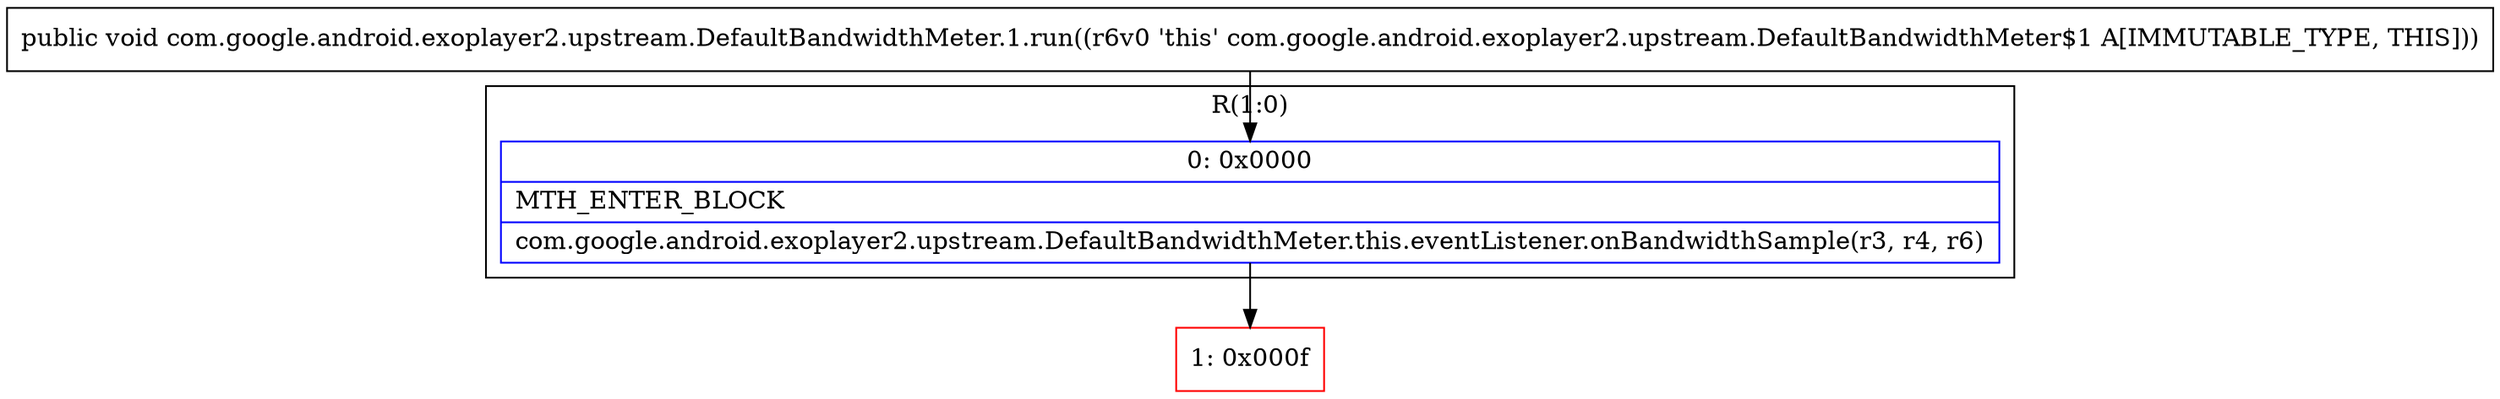digraph "CFG forcom.google.android.exoplayer2.upstream.DefaultBandwidthMeter.1.run()V" {
subgraph cluster_Region_527937153 {
label = "R(1:0)";
node [shape=record,color=blue];
Node_0 [shape=record,label="{0\:\ 0x0000|MTH_ENTER_BLOCK\l|com.google.android.exoplayer2.upstream.DefaultBandwidthMeter.this.eventListener.onBandwidthSample(r3, r4, r6)\l}"];
}
Node_1 [shape=record,color=red,label="{1\:\ 0x000f}"];
MethodNode[shape=record,label="{public void com.google.android.exoplayer2.upstream.DefaultBandwidthMeter.1.run((r6v0 'this' com.google.android.exoplayer2.upstream.DefaultBandwidthMeter$1 A[IMMUTABLE_TYPE, THIS])) }"];
MethodNode -> Node_0;
Node_0 -> Node_1;
}

